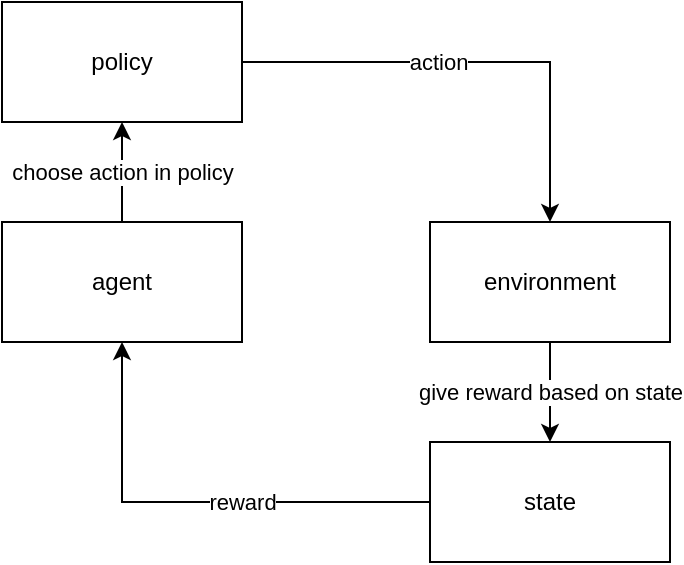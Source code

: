 <mxfile version="20.5.3" type="github">
  <diagram id="sKfSUQLC1d7SBql6pgRt" name="第 1 页">
    <mxGraphModel dx="1040" dy="612" grid="1" gridSize="10" guides="1" tooltips="1" connect="1" arrows="1" fold="1" page="1" pageScale="1" pageWidth="827" pageHeight="1169" math="0" shadow="0">
      <root>
        <mxCell id="0" />
        <mxCell id="1" parent="0" />
        <mxCell id="z572HGJisBZi_6Hy0Jiy-3" value="action" style="edgeStyle=orthogonalEdgeStyle;rounded=0;orthogonalLoop=1;jettySize=auto;html=1;entryX=0.5;entryY=0;entryDx=0;entryDy=0;exitX=1;exitY=0.5;exitDx=0;exitDy=0;" edge="1" parent="1" source="z572HGJisBZi_6Hy0Jiy-4" target="z572HGJisBZi_6Hy0Jiy-2">
          <mxGeometry x="-0.167" relative="1" as="geometry">
            <mxPoint x="370" y="210" as="sourcePoint" />
            <mxPoint x="410" y="290" as="targetPoint" />
            <Array as="points">
              <mxPoint x="414" y="240" />
            </Array>
            <mxPoint as="offset" />
          </mxGeometry>
        </mxCell>
        <mxCell id="z572HGJisBZi_6Hy0Jiy-5" value="choose action in policy" style="edgeStyle=orthogonalEdgeStyle;rounded=0;orthogonalLoop=1;jettySize=auto;html=1;" edge="1" parent="1" source="z572HGJisBZi_6Hy0Jiy-1" target="z572HGJisBZi_6Hy0Jiy-4">
          <mxGeometry relative="1" as="geometry" />
        </mxCell>
        <mxCell id="z572HGJisBZi_6Hy0Jiy-1" value="agent" style="rounded=0;whiteSpace=wrap;html=1;" vertex="1" parent="1">
          <mxGeometry x="140" y="320" width="120" height="60" as="geometry" />
        </mxCell>
        <mxCell id="z572HGJisBZi_6Hy0Jiy-6" value="reward" style="edgeStyle=orthogonalEdgeStyle;rounded=0;orthogonalLoop=1;jettySize=auto;html=1;entryX=0.5;entryY=1;entryDx=0;entryDy=0;" edge="1" parent="1" source="z572HGJisBZi_6Hy0Jiy-7" target="z572HGJisBZi_6Hy0Jiy-1">
          <mxGeometry x="-0.197" relative="1" as="geometry">
            <mxPoint as="offset" />
          </mxGeometry>
        </mxCell>
        <mxCell id="z572HGJisBZi_6Hy0Jiy-8" value="give reward based on state" style="edgeStyle=orthogonalEdgeStyle;rounded=0;orthogonalLoop=1;jettySize=auto;html=1;" edge="1" parent="1" source="z572HGJisBZi_6Hy0Jiy-2" target="z572HGJisBZi_6Hy0Jiy-7">
          <mxGeometry relative="1" as="geometry" />
        </mxCell>
        <mxCell id="z572HGJisBZi_6Hy0Jiy-2" value="environment" style="rounded=0;whiteSpace=wrap;html=1;" vertex="1" parent="1">
          <mxGeometry x="354" y="320" width="120" height="60" as="geometry" />
        </mxCell>
        <mxCell id="z572HGJisBZi_6Hy0Jiy-4" value="policy" style="rounded=0;whiteSpace=wrap;html=1;" vertex="1" parent="1">
          <mxGeometry x="140" y="210" width="120" height="60" as="geometry" />
        </mxCell>
        <mxCell id="z572HGJisBZi_6Hy0Jiy-7" value="state" style="rounded=0;whiteSpace=wrap;html=1;" vertex="1" parent="1">
          <mxGeometry x="354" y="430" width="120" height="60" as="geometry" />
        </mxCell>
      </root>
    </mxGraphModel>
  </diagram>
</mxfile>
